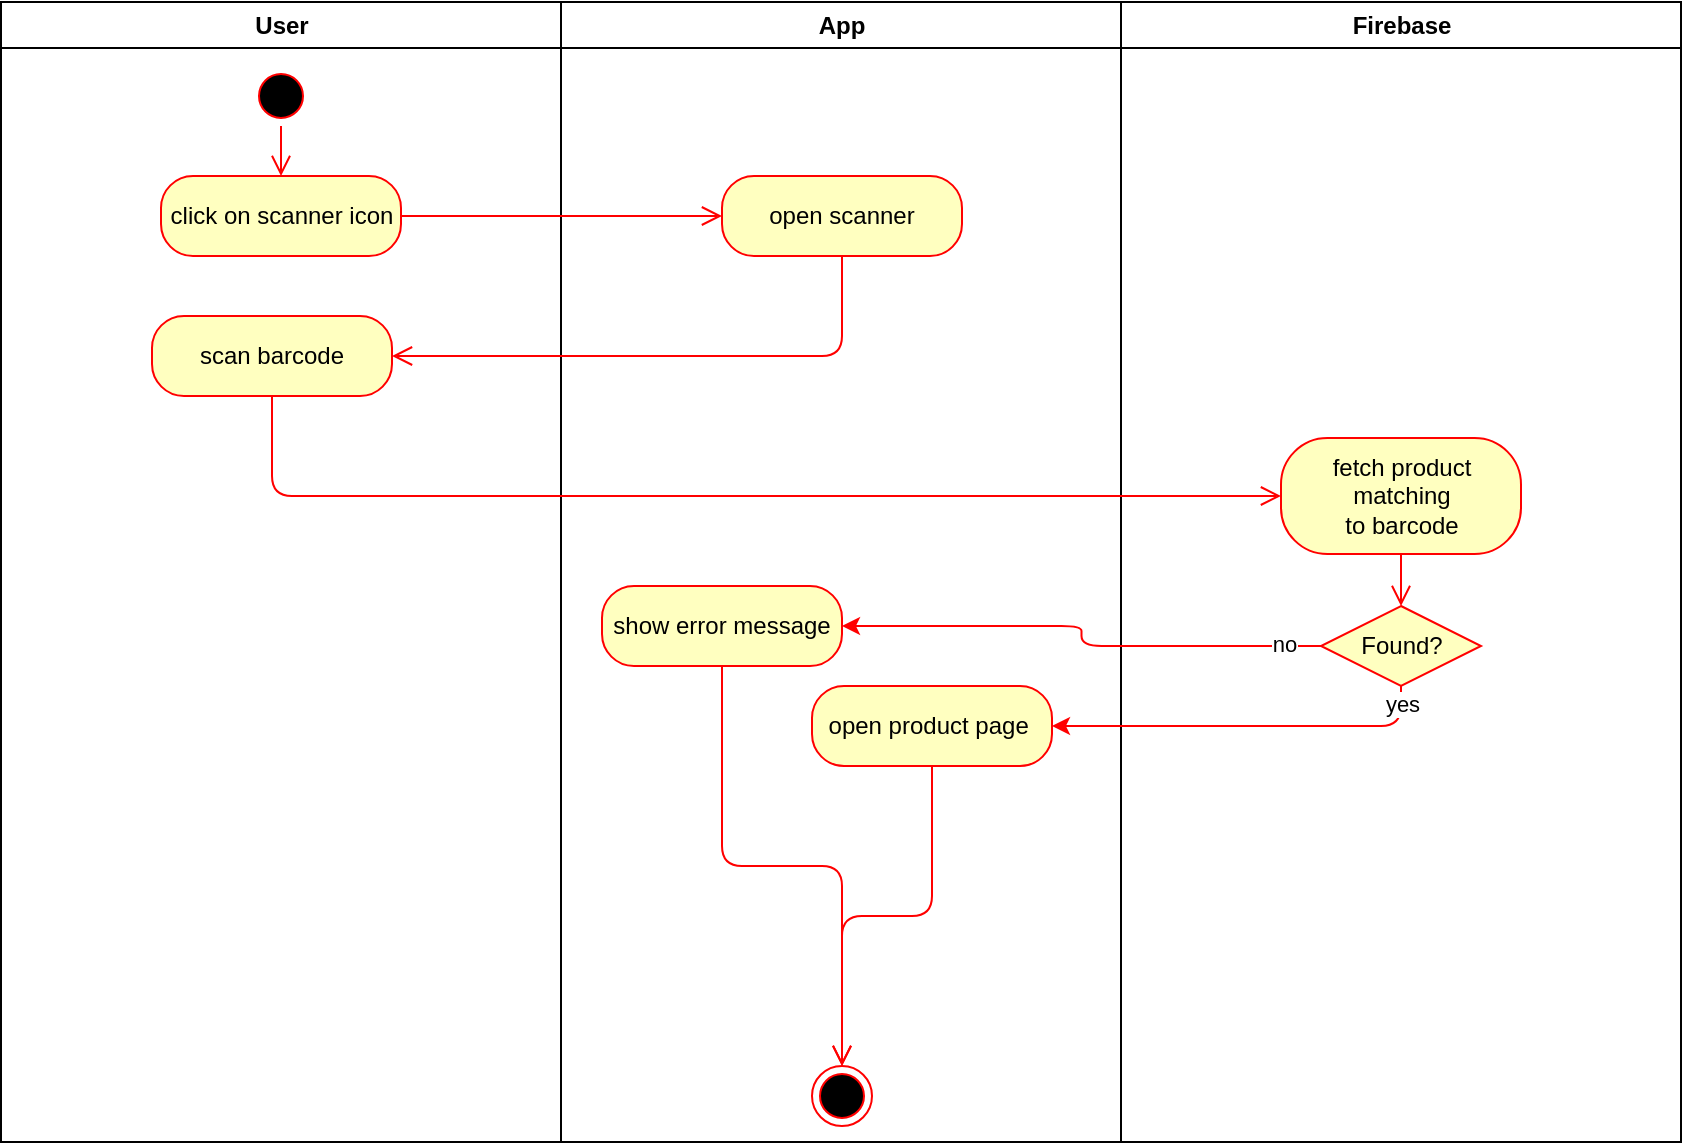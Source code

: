 <mxfile>
    <diagram name="Page-1" id="e7e014a7-5840-1c2e-5031-d8a46d1fe8dd">
        <mxGraphModel dx="1173" dy="753" grid="1" gridSize="10" guides="1" tooltips="1" connect="1" arrows="1" fold="1" page="1" pageScale="1" pageWidth="1169" pageHeight="826" background="none" math="0" shadow="0">
            <root>
                <mxCell id="0"/>
                <mxCell id="1" parent="0"/>
                <mxCell id="89" value="User" style="swimlane;whiteSpace=wrap;movable=0;" parent="1" vertex="1">
                    <mxGeometry x="164.5" y="128" width="280" height="570" as="geometry"/>
                </mxCell>
                <mxCell id="90" value="" style="ellipse;shape=startState;fillColor=#000000;strokeColor=#ff0000;" parent="89" vertex="1">
                    <mxGeometry x="125" y="32" width="30" height="30" as="geometry"/>
                </mxCell>
                <mxCell id="91" value="" style="edgeStyle=elbowEdgeStyle;elbow=horizontal;verticalAlign=bottom;endArrow=open;endSize=8;endFill=1;rounded=1;strokeColor=#FF0000;entryX=0.5;entryY=0;entryDx=0;entryDy=0;exitX=0.5;exitY=1;exitDx=0;exitDy=0;" parent="89" source="90" target="127" edge="1">
                    <mxGeometry x="100" y="40" as="geometry">
                        <mxPoint x="140.5" y="82" as="targetPoint"/>
                        <mxPoint x="140.5" y="72" as="sourcePoint"/>
                    </mxGeometry>
                </mxCell>
                <mxCell id="127" value="click on scanner icon" style="rounded=1;whiteSpace=wrap;html=1;arcSize=40;fontColor=#000000;fillColor=#ffffc0;strokeColor=#ff0000;" vertex="1" parent="89">
                    <mxGeometry x="80" y="87" width="120" height="40" as="geometry"/>
                </mxCell>
                <mxCell id="131" value="scan barcode" style="rounded=1;whiteSpace=wrap;html=1;arcSize=40;fontColor=#000000;fillColor=#ffffc0;strokeColor=#ff0000;" vertex="1" parent="89">
                    <mxGeometry x="75.5" y="157" width="120" height="40" as="geometry"/>
                </mxCell>
                <mxCell id="96" value="App" style="swimlane;whiteSpace=wrap;startSize=23;movable=0;" parent="1" vertex="1">
                    <mxGeometry x="444.5" y="128" width="280" height="570" as="geometry"/>
                </mxCell>
                <mxCell id="99" value="" style="ellipse;html=1;shape=endState;fillColor=#000000;strokeColor=#ff0000;" parent="96" vertex="1">
                    <mxGeometry x="125.5" y="532" width="30" height="30" as="geometry"/>
                </mxCell>
                <mxCell id="129" value="open scanner" style="rounded=1;whiteSpace=wrap;html=1;arcSize=40;fontColor=#000000;fillColor=#ffffc0;strokeColor=#ff0000;" vertex="1" parent="96">
                    <mxGeometry x="80.5" y="87" width="120" height="40" as="geometry"/>
                </mxCell>
                <mxCell id="135" value="open product page&amp;nbsp;" style="rounded=1;whiteSpace=wrap;html=1;arcSize=40;fontColor=#000000;fillColor=#ffffc0;strokeColor=#ff0000;" vertex="1" parent="96">
                    <mxGeometry x="125.5" y="342" width="120" height="40" as="geometry"/>
                </mxCell>
                <mxCell id="136" value="" style="edgeStyle=orthogonalEdgeStyle;html=1;verticalAlign=bottom;endArrow=open;endSize=8;strokeColor=#ff0000;entryX=0.5;entryY=0;entryDx=0;entryDy=0;" edge="1" source="135" parent="96" target="99">
                    <mxGeometry relative="1" as="geometry">
                        <mxPoint x="185.5" y="442" as="targetPoint"/>
                    </mxGeometry>
                </mxCell>
                <mxCell id="137" value="show error message" style="rounded=1;whiteSpace=wrap;html=1;arcSize=40;fontColor=#000000;fillColor=#ffffc0;strokeColor=#ff0000;" vertex="1" parent="96">
                    <mxGeometry x="20.5" y="292" width="120" height="40" as="geometry"/>
                </mxCell>
                <mxCell id="138" value="" style="edgeStyle=orthogonalEdgeStyle;html=1;verticalAlign=bottom;endArrow=open;endSize=8;strokeColor=#ff0000;entryX=0.5;entryY=0;entryDx=0;entryDy=0;" edge="1" source="137" parent="96" target="99">
                    <mxGeometry relative="1" as="geometry">
                        <mxPoint x="75.5" y="362" as="targetPoint"/>
                    </mxGeometry>
                </mxCell>
                <mxCell id="102" value="Firebase" style="swimlane;whiteSpace=wrap;startSize=23;movable=0;" parent="1" vertex="1">
                    <mxGeometry x="724.5" y="128" width="280" height="570" as="geometry"/>
                </mxCell>
                <mxCell id="118" value="&lt;font color=&quot;#000000&quot;&gt;Found?&lt;/font&gt;" style="rhombus;whiteSpace=wrap;html=1;fillColor=#ffffc0;strokeColor=#ff0000;" parent="102" vertex="1">
                    <mxGeometry x="100" y="302" width="80" height="40" as="geometry"/>
                </mxCell>
                <mxCell id="133" value="fetch product matching&lt;br style=&quot;padding: 0px ; margin: 0px&quot;&gt;to barcode" style="rounded=1;whiteSpace=wrap;html=1;arcSize=40;fontColor=#000000;fillColor=#ffffc0;strokeColor=#ff0000;" vertex="1" parent="102">
                    <mxGeometry x="80" y="218" width="120" height="58" as="geometry"/>
                </mxCell>
                <mxCell id="134" value="" style="edgeStyle=orthogonalEdgeStyle;html=1;verticalAlign=bottom;endArrow=open;endSize=8;strokeColor=#ff0000;entryX=0.5;entryY=0;entryDx=0;entryDy=0;" edge="1" source="133" parent="102" target="118">
                    <mxGeometry relative="1" as="geometry">
                        <mxPoint x="185.5" y="202" as="targetPoint"/>
                    </mxGeometry>
                </mxCell>
                <mxCell id="122" style="edgeStyle=orthogonalEdgeStyle;rounded=1;orthogonalLoop=1;jettySize=auto;html=1;exitX=0;exitY=0.5;exitDx=0;exitDy=0;entryX=1;entryY=0.5;entryDx=0;entryDy=0;strokeColor=#FF0000;" parent="1" source="118" target="137" edge="1">
                    <mxGeometry relative="1" as="geometry">
                        <mxPoint x="675.5" y="420" as="sourcePoint"/>
                        <mxPoint x="610" y="435" as="targetPoint"/>
                    </mxGeometry>
                </mxCell>
                <mxCell id="125" value="no" style="edgeLabel;html=1;align=center;verticalAlign=middle;resizable=0;points=[];" parent="122" connectable="0" vertex="1">
                    <mxGeometry x="-0.849" y="-1" relative="1" as="geometry">
                        <mxPoint as="offset"/>
                    </mxGeometry>
                </mxCell>
                <mxCell id="123" style="edgeStyle=orthogonalEdgeStyle;rounded=1;orthogonalLoop=1;jettySize=auto;html=1;exitX=0.5;exitY=1;exitDx=0;exitDy=0;entryX=1;entryY=0.5;entryDx=0;entryDy=0;strokeColor=#FF0000;" parent="1" source="118" target="135" edge="1">
                    <mxGeometry relative="1" as="geometry">
                        <mxPoint x="834.5" y="460" as="sourcePoint"/>
                        <mxPoint x="700" y="495" as="targetPoint"/>
                    </mxGeometry>
                </mxCell>
                <mxCell id="126" value="yes" style="edgeLabel;html=1;align=center;verticalAlign=middle;resizable=0;points=[];" parent="123" vertex="1" connectable="0">
                    <mxGeometry x="-0.908" relative="1" as="geometry">
                        <mxPoint as="offset"/>
                    </mxGeometry>
                </mxCell>
                <mxCell id="128" value="" style="edgeStyle=orthogonalEdgeStyle;html=1;verticalAlign=bottom;endArrow=open;endSize=8;strokeColor=#ff0000;entryX=0;entryY=0.5;entryDx=0;entryDy=0;" edge="1" source="127" parent="1" target="129">
                    <mxGeometry relative="1" as="geometry">
                        <mxPoint x="510" y="235" as="targetPoint"/>
                    </mxGeometry>
                </mxCell>
                <mxCell id="130" value="" style="edgeStyle=orthogonalEdgeStyle;html=1;verticalAlign=bottom;endArrow=open;endSize=8;strokeColor=#ff0000;entryX=1;entryY=0.5;entryDx=0;entryDy=0;" edge="1" source="129" parent="1" target="131">
                    <mxGeometry relative="1" as="geometry">
                        <mxPoint x="379.5" y="305" as="targetPoint"/>
                        <Array as="points">
                            <mxPoint x="585" y="305"/>
                            <mxPoint x="360" y="305"/>
                        </Array>
                    </mxGeometry>
                </mxCell>
                <mxCell id="132" value="" style="edgeStyle=orthogonalEdgeStyle;html=1;verticalAlign=bottom;endArrow=open;endSize=8;strokeColor=#ff0000;entryX=0;entryY=0.5;entryDx=0;entryDy=0;" edge="1" source="131" parent="1" target="133">
                    <mxGeometry relative="1" as="geometry">
                        <mxPoint x="789.5" y="375" as="targetPoint"/>
                        <Array as="points">
                            <mxPoint x="300" y="375"/>
                        </Array>
                    </mxGeometry>
                </mxCell>
            </root>
        </mxGraphModel>
    </diagram>
</mxfile>